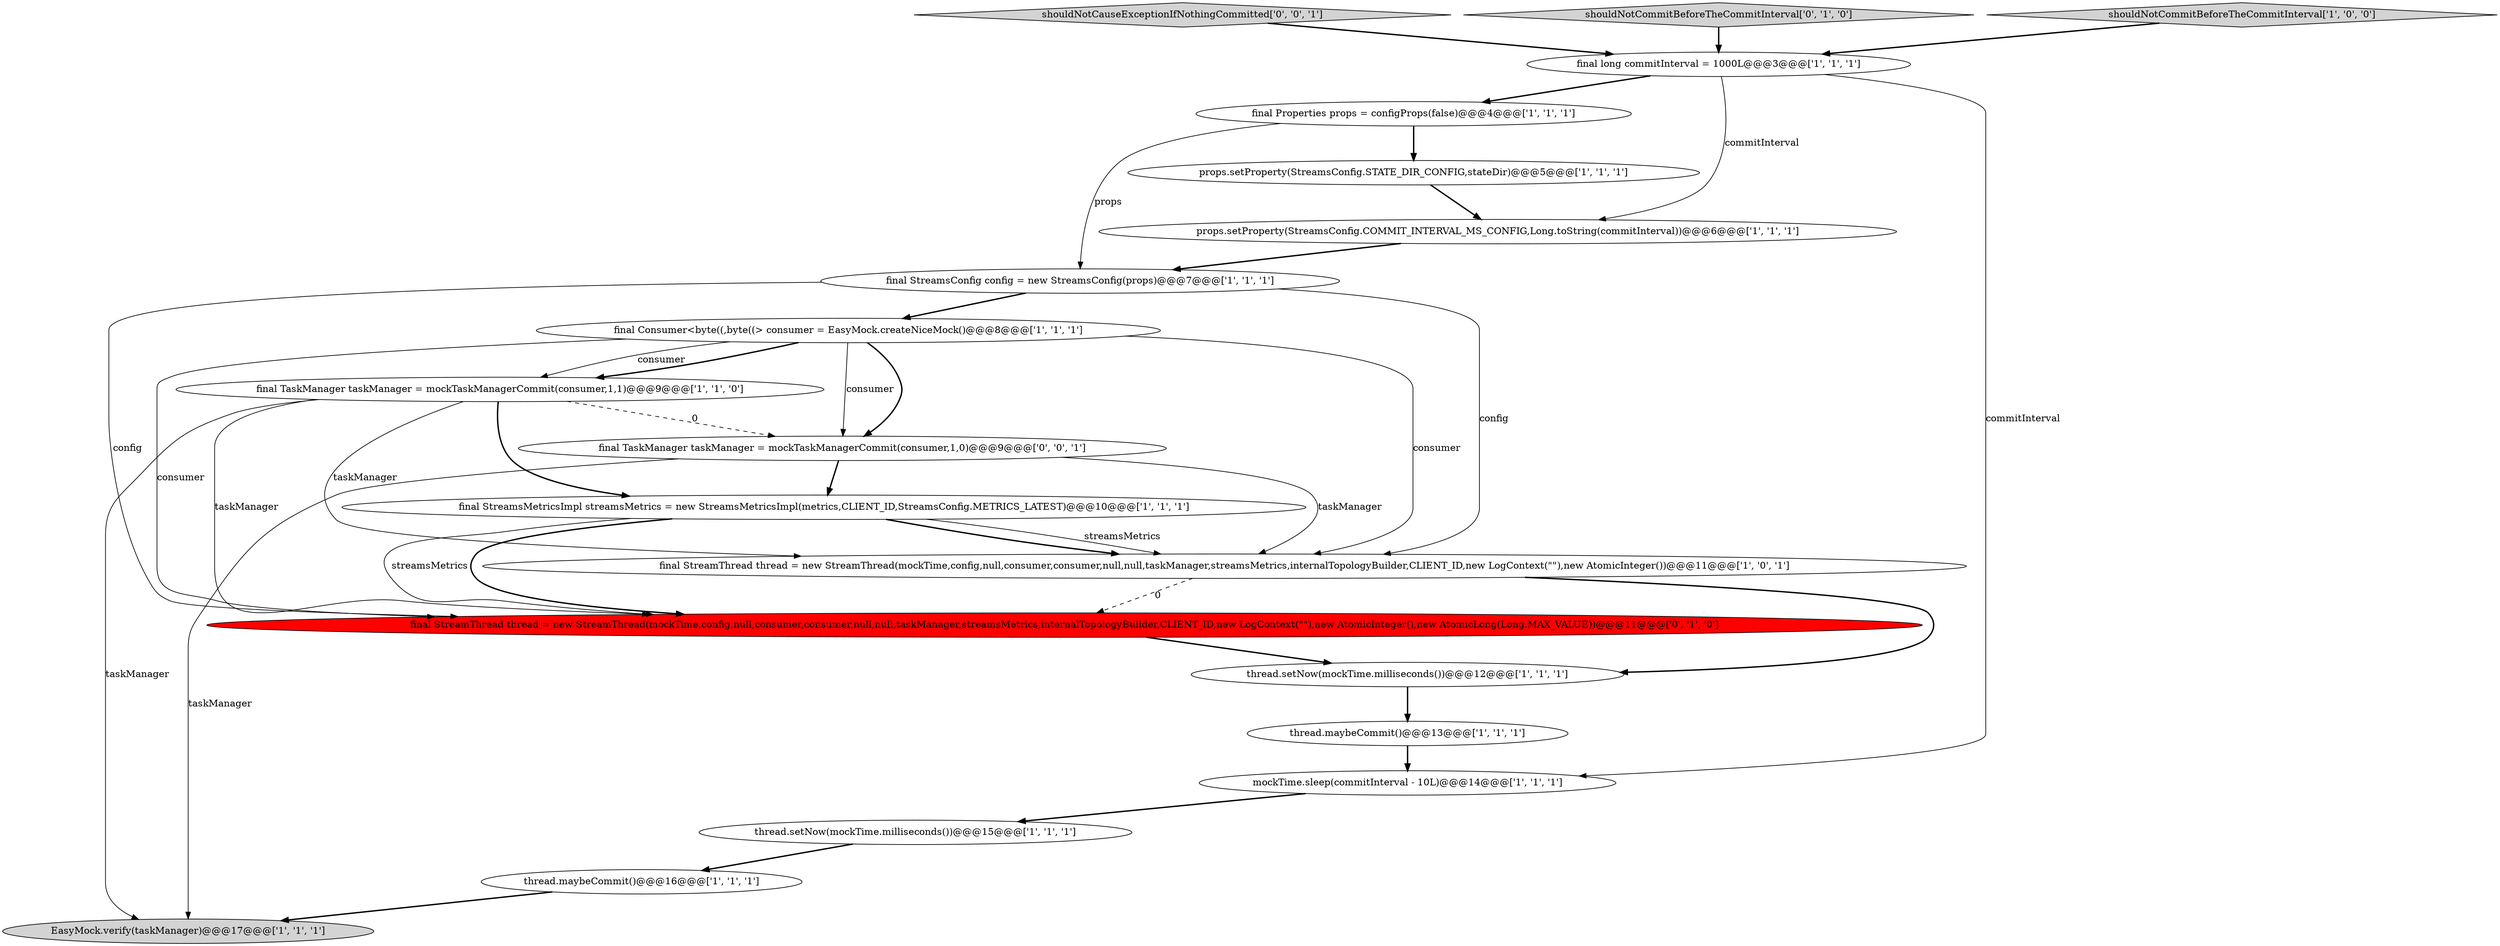 digraph {
11 [style = filled, label = "EasyMock.verify(taskManager)@@@17@@@['1', '1', '1']", fillcolor = lightgray, shape = ellipse image = "AAA0AAABBB1BBB"];
1 [style = filled, label = "thread.setNow(mockTime.milliseconds())@@@15@@@['1', '1', '1']", fillcolor = white, shape = ellipse image = "AAA0AAABBB1BBB"];
0 [style = filled, label = "final TaskManager taskManager = mockTaskManagerCommit(consumer,1,1)@@@9@@@['1', '1', '0']", fillcolor = white, shape = ellipse image = "AAA0AAABBB1BBB"];
7 [style = filled, label = "thread.setNow(mockTime.milliseconds())@@@12@@@['1', '1', '1']", fillcolor = white, shape = ellipse image = "AAA0AAABBB1BBB"];
14 [style = filled, label = "final long commitInterval = 1000L@@@3@@@['1', '1', '1']", fillcolor = white, shape = ellipse image = "AAA0AAABBB1BBB"];
13 [style = filled, label = "final Properties props = configProps(false)@@@4@@@['1', '1', '1']", fillcolor = white, shape = ellipse image = "AAA0AAABBB1BBB"];
19 [style = filled, label = "shouldNotCauseExceptionIfNothingCommitted['0', '0', '1']", fillcolor = lightgray, shape = diamond image = "AAA0AAABBB3BBB"];
3 [style = filled, label = "mockTime.sleep(commitInterval - 10L)@@@14@@@['1', '1', '1']", fillcolor = white, shape = ellipse image = "AAA0AAABBB1BBB"];
16 [style = filled, label = "final StreamThread thread = new StreamThread(mockTime,config,null,consumer,consumer,null,null,taskManager,streamsMetrics,internalTopologyBuilder,CLIENT_ID,new LogContext(\"\"),new AtomicInteger(),new AtomicLong(Long.MAX_VALUE))@@@11@@@['0', '1', '0']", fillcolor = red, shape = ellipse image = "AAA1AAABBB2BBB"];
8 [style = filled, label = "final StreamsConfig config = new StreamsConfig(props)@@@7@@@['1', '1', '1']", fillcolor = white, shape = ellipse image = "AAA0AAABBB1BBB"];
2 [style = filled, label = "final Consumer<byte((,byte((> consumer = EasyMock.createNiceMock()@@@8@@@['1', '1', '1']", fillcolor = white, shape = ellipse image = "AAA0AAABBB1BBB"];
9 [style = filled, label = "thread.maybeCommit()@@@16@@@['1', '1', '1']", fillcolor = white, shape = ellipse image = "AAA0AAABBB1BBB"];
15 [style = filled, label = "thread.maybeCommit()@@@13@@@['1', '1', '1']", fillcolor = white, shape = ellipse image = "AAA0AAABBB1BBB"];
18 [style = filled, label = "final TaskManager taskManager = mockTaskManagerCommit(consumer,1,0)@@@9@@@['0', '0', '1']", fillcolor = white, shape = ellipse image = "AAA0AAABBB3BBB"];
6 [style = filled, label = "final StreamsMetricsImpl streamsMetrics = new StreamsMetricsImpl(metrics,CLIENT_ID,StreamsConfig.METRICS_LATEST)@@@10@@@['1', '1', '1']", fillcolor = white, shape = ellipse image = "AAA0AAABBB1BBB"];
4 [style = filled, label = "final StreamThread thread = new StreamThread(mockTime,config,null,consumer,consumer,null,null,taskManager,streamsMetrics,internalTopologyBuilder,CLIENT_ID,new LogContext(\"\"),new AtomicInteger())@@@11@@@['1', '0', '1']", fillcolor = white, shape = ellipse image = "AAA0AAABBB1BBB"];
12 [style = filled, label = "props.setProperty(StreamsConfig.STATE_DIR_CONFIG,stateDir)@@@5@@@['1', '1', '1']", fillcolor = white, shape = ellipse image = "AAA0AAABBB1BBB"];
17 [style = filled, label = "shouldNotCommitBeforeTheCommitInterval['0', '1', '0']", fillcolor = lightgray, shape = diamond image = "AAA0AAABBB2BBB"];
10 [style = filled, label = "props.setProperty(StreamsConfig.COMMIT_INTERVAL_MS_CONFIG,Long.toString(commitInterval))@@@6@@@['1', '1', '1']", fillcolor = white, shape = ellipse image = "AAA0AAABBB1BBB"];
5 [style = filled, label = "shouldNotCommitBeforeTheCommitInterval['1', '0', '0']", fillcolor = lightgray, shape = diamond image = "AAA0AAABBB1BBB"];
4->16 [style = dashed, label="0"];
9->11 [style = bold, label=""];
3->1 [style = bold, label=""];
0->6 [style = bold, label=""];
14->3 [style = solid, label="commitInterval"];
0->16 [style = solid, label="taskManager"];
0->4 [style = solid, label="taskManager"];
16->7 [style = bold, label=""];
2->18 [style = bold, label=""];
5->14 [style = bold, label=""];
15->3 [style = bold, label=""];
2->16 [style = solid, label="consumer"];
2->0 [style = solid, label="consumer"];
4->7 [style = bold, label=""];
1->9 [style = bold, label=""];
18->11 [style = solid, label="taskManager"];
6->4 [style = solid, label="streamsMetrics"];
6->4 [style = bold, label=""];
8->4 [style = solid, label="config"];
2->4 [style = solid, label="consumer"];
12->10 [style = bold, label=""];
2->0 [style = bold, label=""];
13->12 [style = bold, label=""];
19->14 [style = bold, label=""];
2->18 [style = solid, label="consumer"];
10->8 [style = bold, label=""];
8->2 [style = bold, label=""];
18->6 [style = bold, label=""];
17->14 [style = bold, label=""];
6->16 [style = bold, label=""];
13->8 [style = solid, label="props"];
18->4 [style = solid, label="taskManager"];
0->18 [style = dashed, label="0"];
7->15 [style = bold, label=""];
0->11 [style = solid, label="taskManager"];
14->13 [style = bold, label=""];
14->10 [style = solid, label="commitInterval"];
8->16 [style = solid, label="config"];
6->16 [style = solid, label="streamsMetrics"];
}

